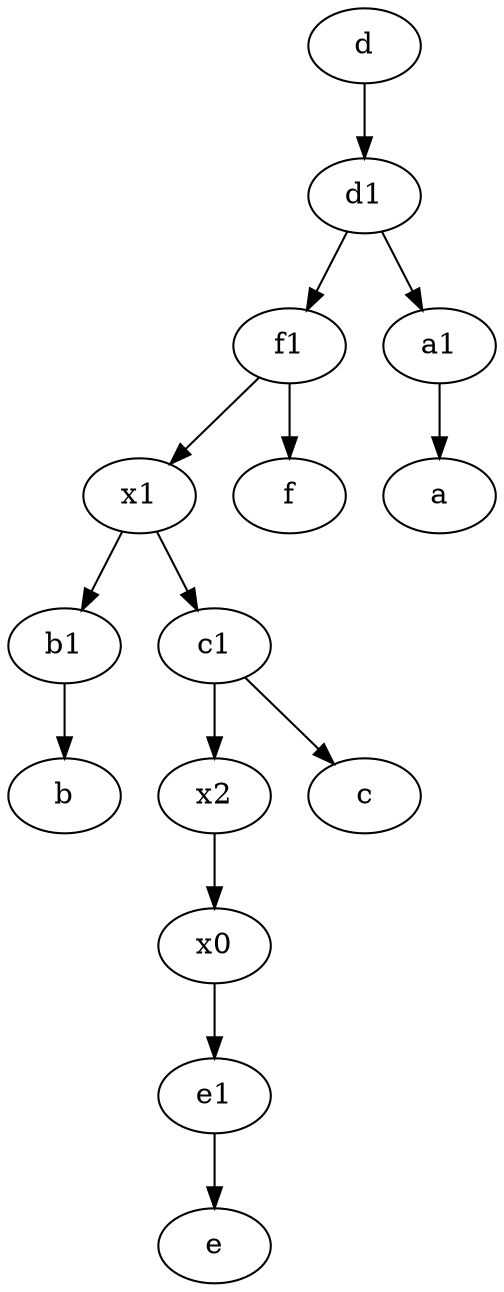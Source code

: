 digraph  {
	d1 [pos="25,30!"];
	f1;
	a1 [pos="40,15!"];
	e1 [pos="25,45!"];
	x1;
	d [pos="20,30!"];
	x0;
	b1 [pos="45,20!"];
	c1 [pos="30,15!"];
	x2;
	f1 -> f;
	a1 -> a;
	e1 -> e;
	x0 -> e1;
	x2 -> x0;
	b1 -> b;
	c1 -> x2;
	d1 -> a1;
	f1 -> x1;
	d -> d1;
	x1 -> b1;
	x1 -> c1;
	c1 -> c;
	d1 -> f1;

	}